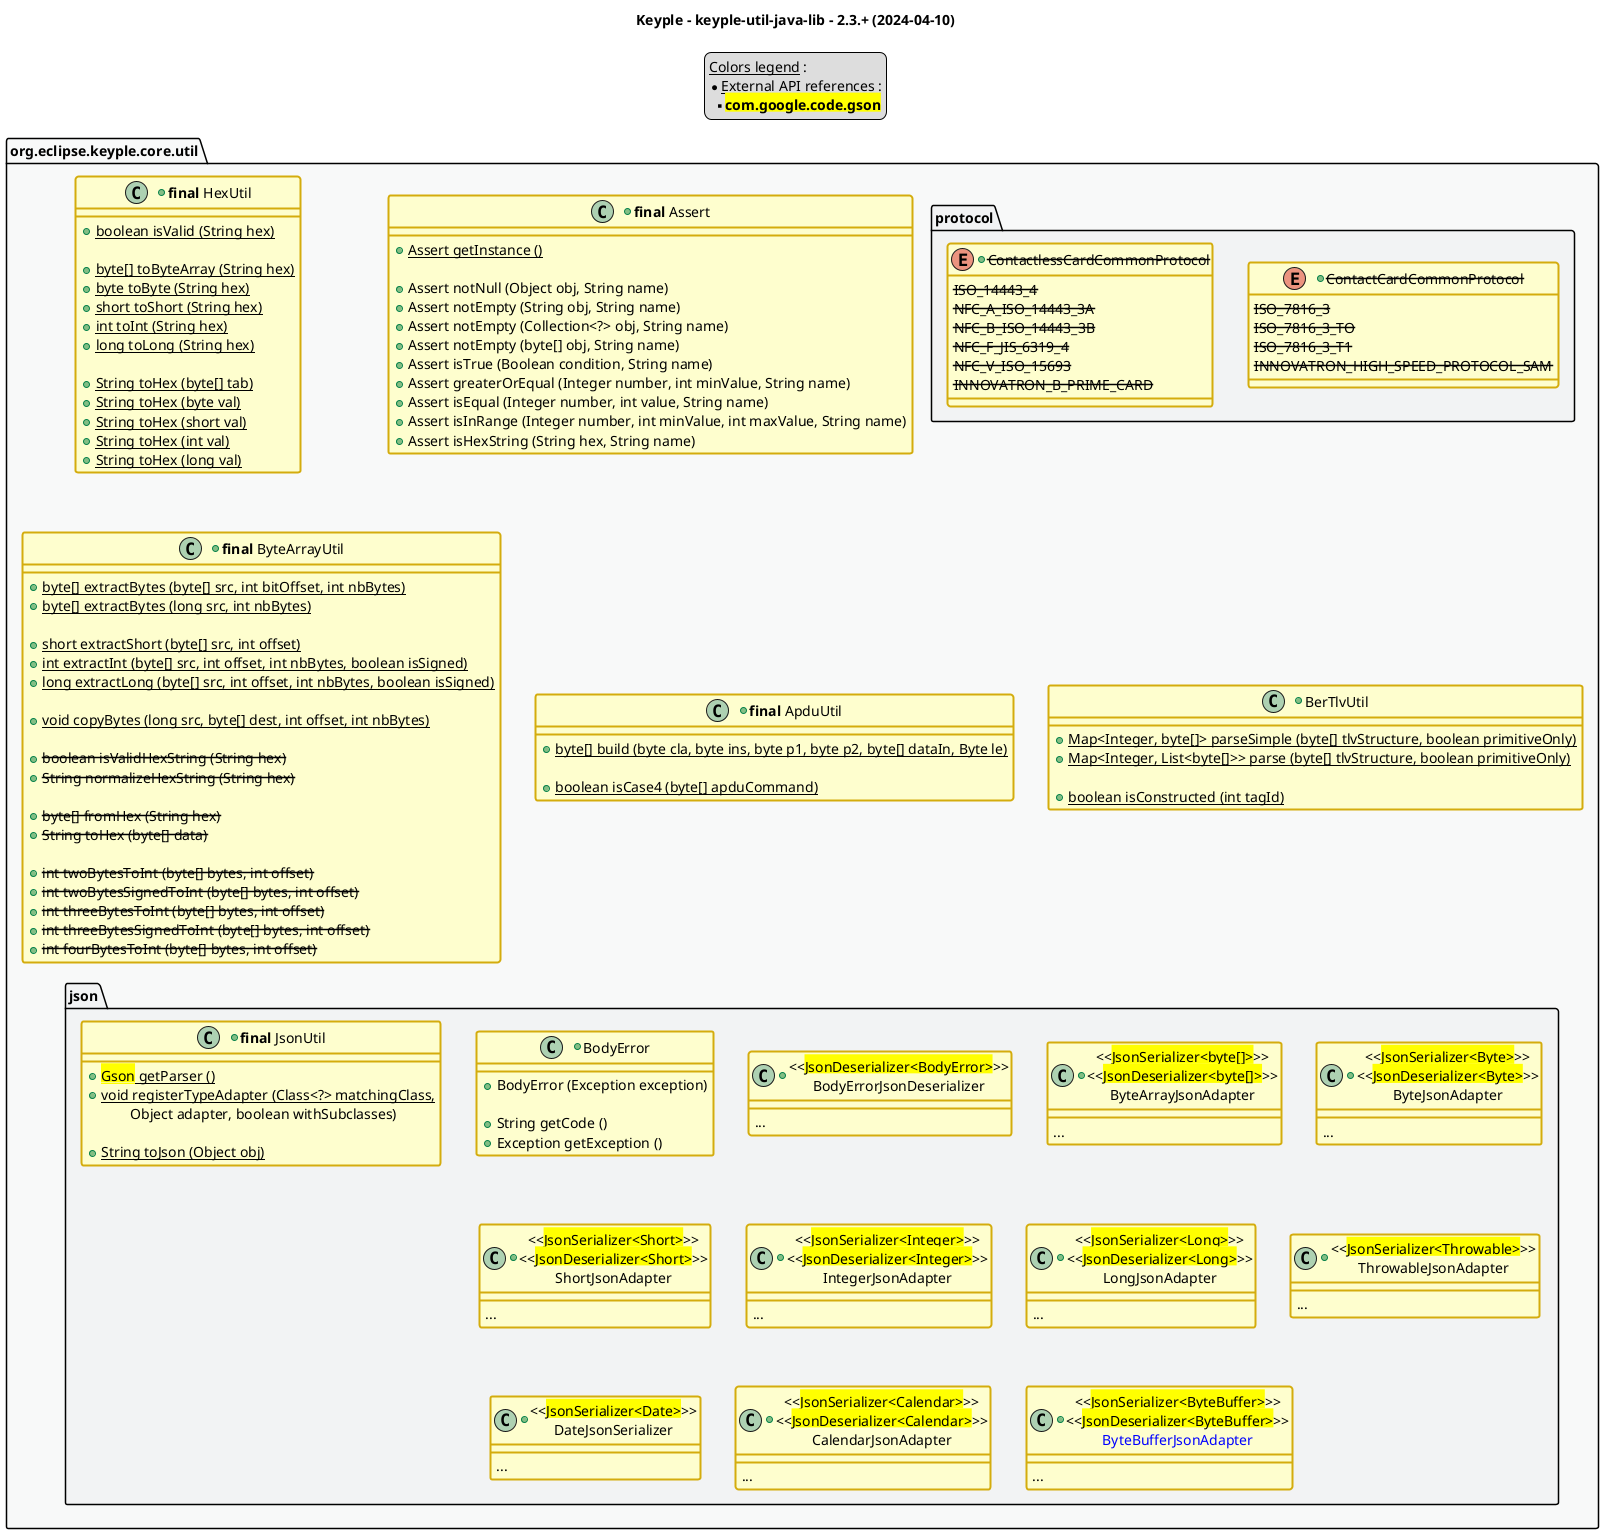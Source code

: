 @startuml
title
    Keyple - keyple-util-java-lib - 2.3.+ (2024-04-10)
end title

' == THEME ==

'Couleurs issues de : https://htmlcolorcodes.com/fr/tableau-de-couleur/tableau-de-couleur-design-plat/
!define C_GREY1 F8F9F9
!define C_GREY2 F2F3F4
!define C_GREY3 E5E7E9
!define C_GREY4 D7DBDD
!define C_GREY5 CACFD2
!define C_GREY6 BDC3C7
!define C_LINK 3498DB
!define C_USE 27AE60

' -- Styles that don't work with new version of plantuml --
skinparam stereotypeABorderColor #A9DCDF
skinparam stereotypeIBorderColor #B4A7E5
skinparam stereotypeCBorderColor #ADD1B2
skinparam stereotypeEBorderColor #EB93DF
' -- END --

skinparam ClassBorderThickness 2
skinparam ArrowThickness 2

' Yellow
skinparam ClassBackgroundColor #FEFECE
skinparam ClassBorderColor #D4AC0D
' Red
skinparam ClassBackgroundColor<<red>> #FDEDEC
skinparam ClassBorderColor<<red>> #E74C3C
hide <<red>> stereotype
' Purple
skinparam ClassBackgroundColor<<purple>> #F4ECF7
skinparam ClassBorderColor<<purple>> #8E44AD
hide <<purple>> stereotype
' blue
skinparam ClassBackgroundColor<<blue>> #EBF5FB
skinparam ClassBorderColor<<blue>> #3498DB
hide <<blue>> stereotype
' Green
skinparam ClassBackgroundColor<<green>> #E9F7EF
skinparam ClassBorderColor<<green>> #27AE60
hide <<green>> stereotype
' Grey
skinparam ClassBackgroundColor<<grey>> #EAECEE
skinparam ClassBorderColor<<grey>> #2C3E50
hide <<grey>> stereotype

' == CONTENT ==

legend top
    __Colors legend__ :
    * __External API references__ :
    ** <back:yellow>**com.google.code.gson**</back>
end legend

package "org.eclipse.keyple.core.util" as util {
    +class "**final** Assert" as Assert {
        +{static} Assert getInstance ()

        +Assert notNull (Object obj, String name)
        +Assert notEmpty (String obj, String name)
        +Assert notEmpty (Collection<?> obj, String name)
        +Assert notEmpty (byte[] obj, String name)
        +Assert isTrue (Boolean condition, String name)
        +Assert greaterOrEqual (Integer number, int minValue, String name)
        +Assert isEqual (Integer number, int value, String name)
        +Assert isInRange (Integer number, int minValue, int maxValue, String name)
        +Assert isHexString (String hex, String name)
    }
    +class "**final** ByteArrayUtil" as ByteArrayUtil {
        +{static} byte[] extractBytes (byte[] src, int bitOffset, int nbBytes)
        +{static} byte[] extractBytes (long src, int nbBytes)

        +{static} short extractShort (byte[] src, int offset)
        +{static} int extractInt (byte[] src, int offset, int nbBytes, boolean isSigned)
        +{static} long extractLong (byte[] src, int offset, int nbBytes, boolean isSigned)

        +{static} void copyBytes (long src, byte[] dest, int offset, int nbBytes)

        +<s>boolean isValidHexString (String hex)
        +<s>String normalizeHexString (String hex)

        +<s>byte[] fromHex (String hex)
        +<s>String toHex (byte[] data)

        +<s>int twoBytesToInt (byte[] bytes, int offset)
        +<s>int twoBytesSignedToInt (byte[] bytes, int offset)
        +<s>int threeBytesToInt (byte[] bytes, int offset)
        +<s>int threeBytesSignedToInt (byte[] bytes, int offset)
        +<s>int fourBytesToInt (byte[] bytes, int offset)
    }
    +class "**final** HexUtil" as HexUtil {
        +{static} boolean isValid (String hex)

        +{static} byte[] toByteArray (String hex)
        +{static} byte toByte (String hex)
        +{static} short toShort (String hex)
        +{static} int toInt (String hex)
        +{static} long toLong (String hex)

        +{static} String toHex (byte[] tab)
        +{static} String toHex (byte val)
        +{static} String toHex (short val)
        +{static} String toHex (int val)
        +{static} String toHex (long val)
    }
    +class "**final** ApduUtil" as ApduUtil {
        +{static} byte[] build (byte cla, byte ins, byte p1, byte p2, byte[] dataIn, Byte le)

        +{static} boolean isCase4 (byte[] apduCommand)
    }
    +class BerTlvUtil {
        +{static} Map<Integer, byte[]> parseSimple (byte[] tlvStructure, boolean primitiveOnly)
        +{static} Map<Integer, List<byte[]>> parse (byte[] tlvStructure, boolean primitiveOnly)

        +{static} boolean isConstructed (int tagId)
    }
    package json {
        +class "**final** JsonUtil" as JsonUtil {
            +{static} <back:yellow>Gson</back> getParser ()
            +{static} void registerTypeAdapter (Class<?> matchingClass,
                \tObject adapter, boolean withSubclasses)

            +{static} String toJson (Object obj)
        }
        +class BodyError {
            +BodyError (Exception exception)

            +String getCode ()
            +Exception getException ()
        }
        +class "<<<back:yellow>JsonDeserializer<BodyError></back>>>\nBodyErrorJsonDeserializer" as BodyErrorJsonDeserializer {
            __
            ...
        }
        +class "<<<back:yellow>JsonSerializer<byte[]></back>>>\n<<<back:yellow>JsonDeserializer<byte[]></back>>>\nByteArrayJsonAdapter" as ByteArrayJsonAdapter {
            __
            ...
        }
        +class "<<<back:yellow>JsonSerializer<Byte></back>>>\n<<<back:yellow>JsonDeserializer<Byte></back>>>\nByteJsonAdapter" as ByteJsonAdapter {
            __
            ...
        }
        +class "<<<back:yellow>JsonSerializer<Short></back>>>\n<<<back:yellow>JsonDeserializer<Short></back>>>\nShortJsonAdapter" as ShortJsonAdapter {
            __
            ...
        }
        +class "<<<back:yellow>JsonSerializer<Integer></back>>>\n<<<back:yellow>JsonDeserializer<Integer></back>>>\nIntegerJsonAdapter" as IntegerJsonAdapter {
            __
            ...
        }
        +class "<<<back:yellow>JsonSerializer<Long></back>>>\n<<<back:yellow>JsonDeserializer<Long></back>>>\nLongJsonAdapter" as LongJsonAdapter {
            __
            ...
        }
        +class "<<<back:yellow>JsonSerializer<Throwable></back>>>\nThrowableJsonAdapter" as ThrowableJsonAdapter {
            __
            ...
        }
        +class "<<<back:yellow>JsonSerializer<Date></back>>>\nDateJsonSerializer" as DateJsonSerializer {
            __
            ...
        }
        +class "<<<back:yellow>JsonSerializer<Calendar></back>>>\n<<<back:yellow>JsonDeserializer<Calendar></back>>>\nCalendarJsonAdapter" as CalendarJsonAdapter {
            __
            ...
        }
        +class "<<<back:yellow>JsonSerializer<ByteBuffer></back>>>\n<<<back:yellow>JsonDeserializer<ByteBuffer></back>>>\n<color:blue>ByteBufferJsonAdapter" as ByteBufferJsonAdapter {
            __
            ...
        }
    }
    package protocol {
        +enum "<s>ContactCardCommonProtocol</s>" as ContactCardCommonProtocol {
            <s>ISO_7816_3
            <s>ISO_7816_3_TO
            <s>ISO_7816_3_T1
            <s>INNOVATRON_HIGH_SPEED_PROTOCOL_SAM
        }
        +enum "<s>ContactlessCardCommonProtocol</s>" as ContactlessCardCommonProtocol {
            <s>ISO_14443_4
            <s>NFC_A_ISO_14443_3A
            <s>NFC_B_ISO_14443_3B
            <s>NFC_F_JIS_6319_4
            <s>NFC_V_ISO_15693
            <s>INNOVATRON_B_PRIME_CARD
        }
    }
}

' Associations

' == LAYOUT ==

ByteArrayUtil -[hidden]- JsonUtil

Assert -[hidden]- ByteArrayUtil
Assert -[hidden]- ApduUtil
Assert -[hidden]- BerTlvUtil

' == STYLE ==

package util #C_GREY1 {}
package util.json #C_GREY2 {}
package util.protocol #C_GREY2 {}

@enduml